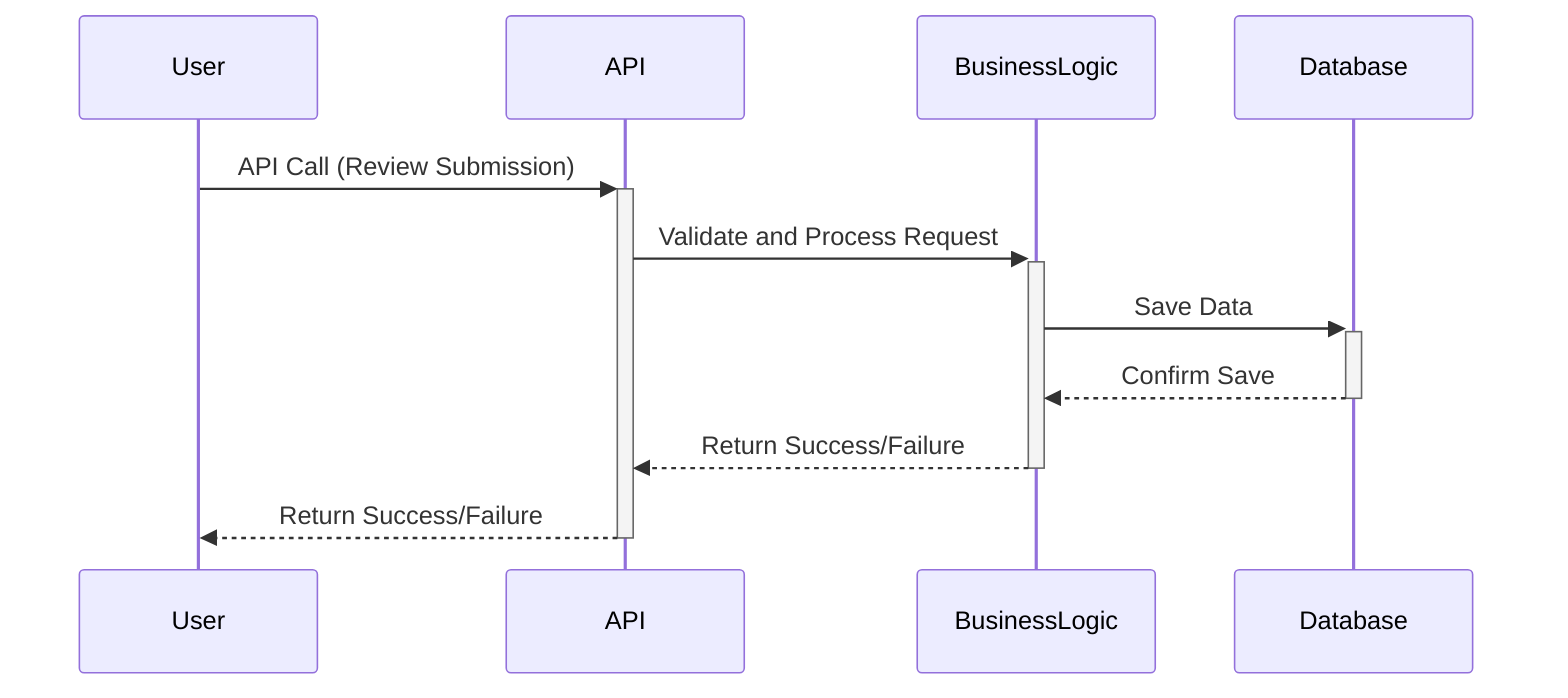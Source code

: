 ---
config:
  theme: default
---
sequenceDiagram
participant User
participant API
participant BusinessLogic
participant Database
User->>+API: API Call (Review Submission)
API->>+BusinessLogic: Validate and Process Request
BusinessLogic->>+Database: Save Data
Database-->>-BusinessLogic: Confirm Save
BusinessLogic-->>-API: Return Success/Failure
API-->>-User: Return Success/Failure